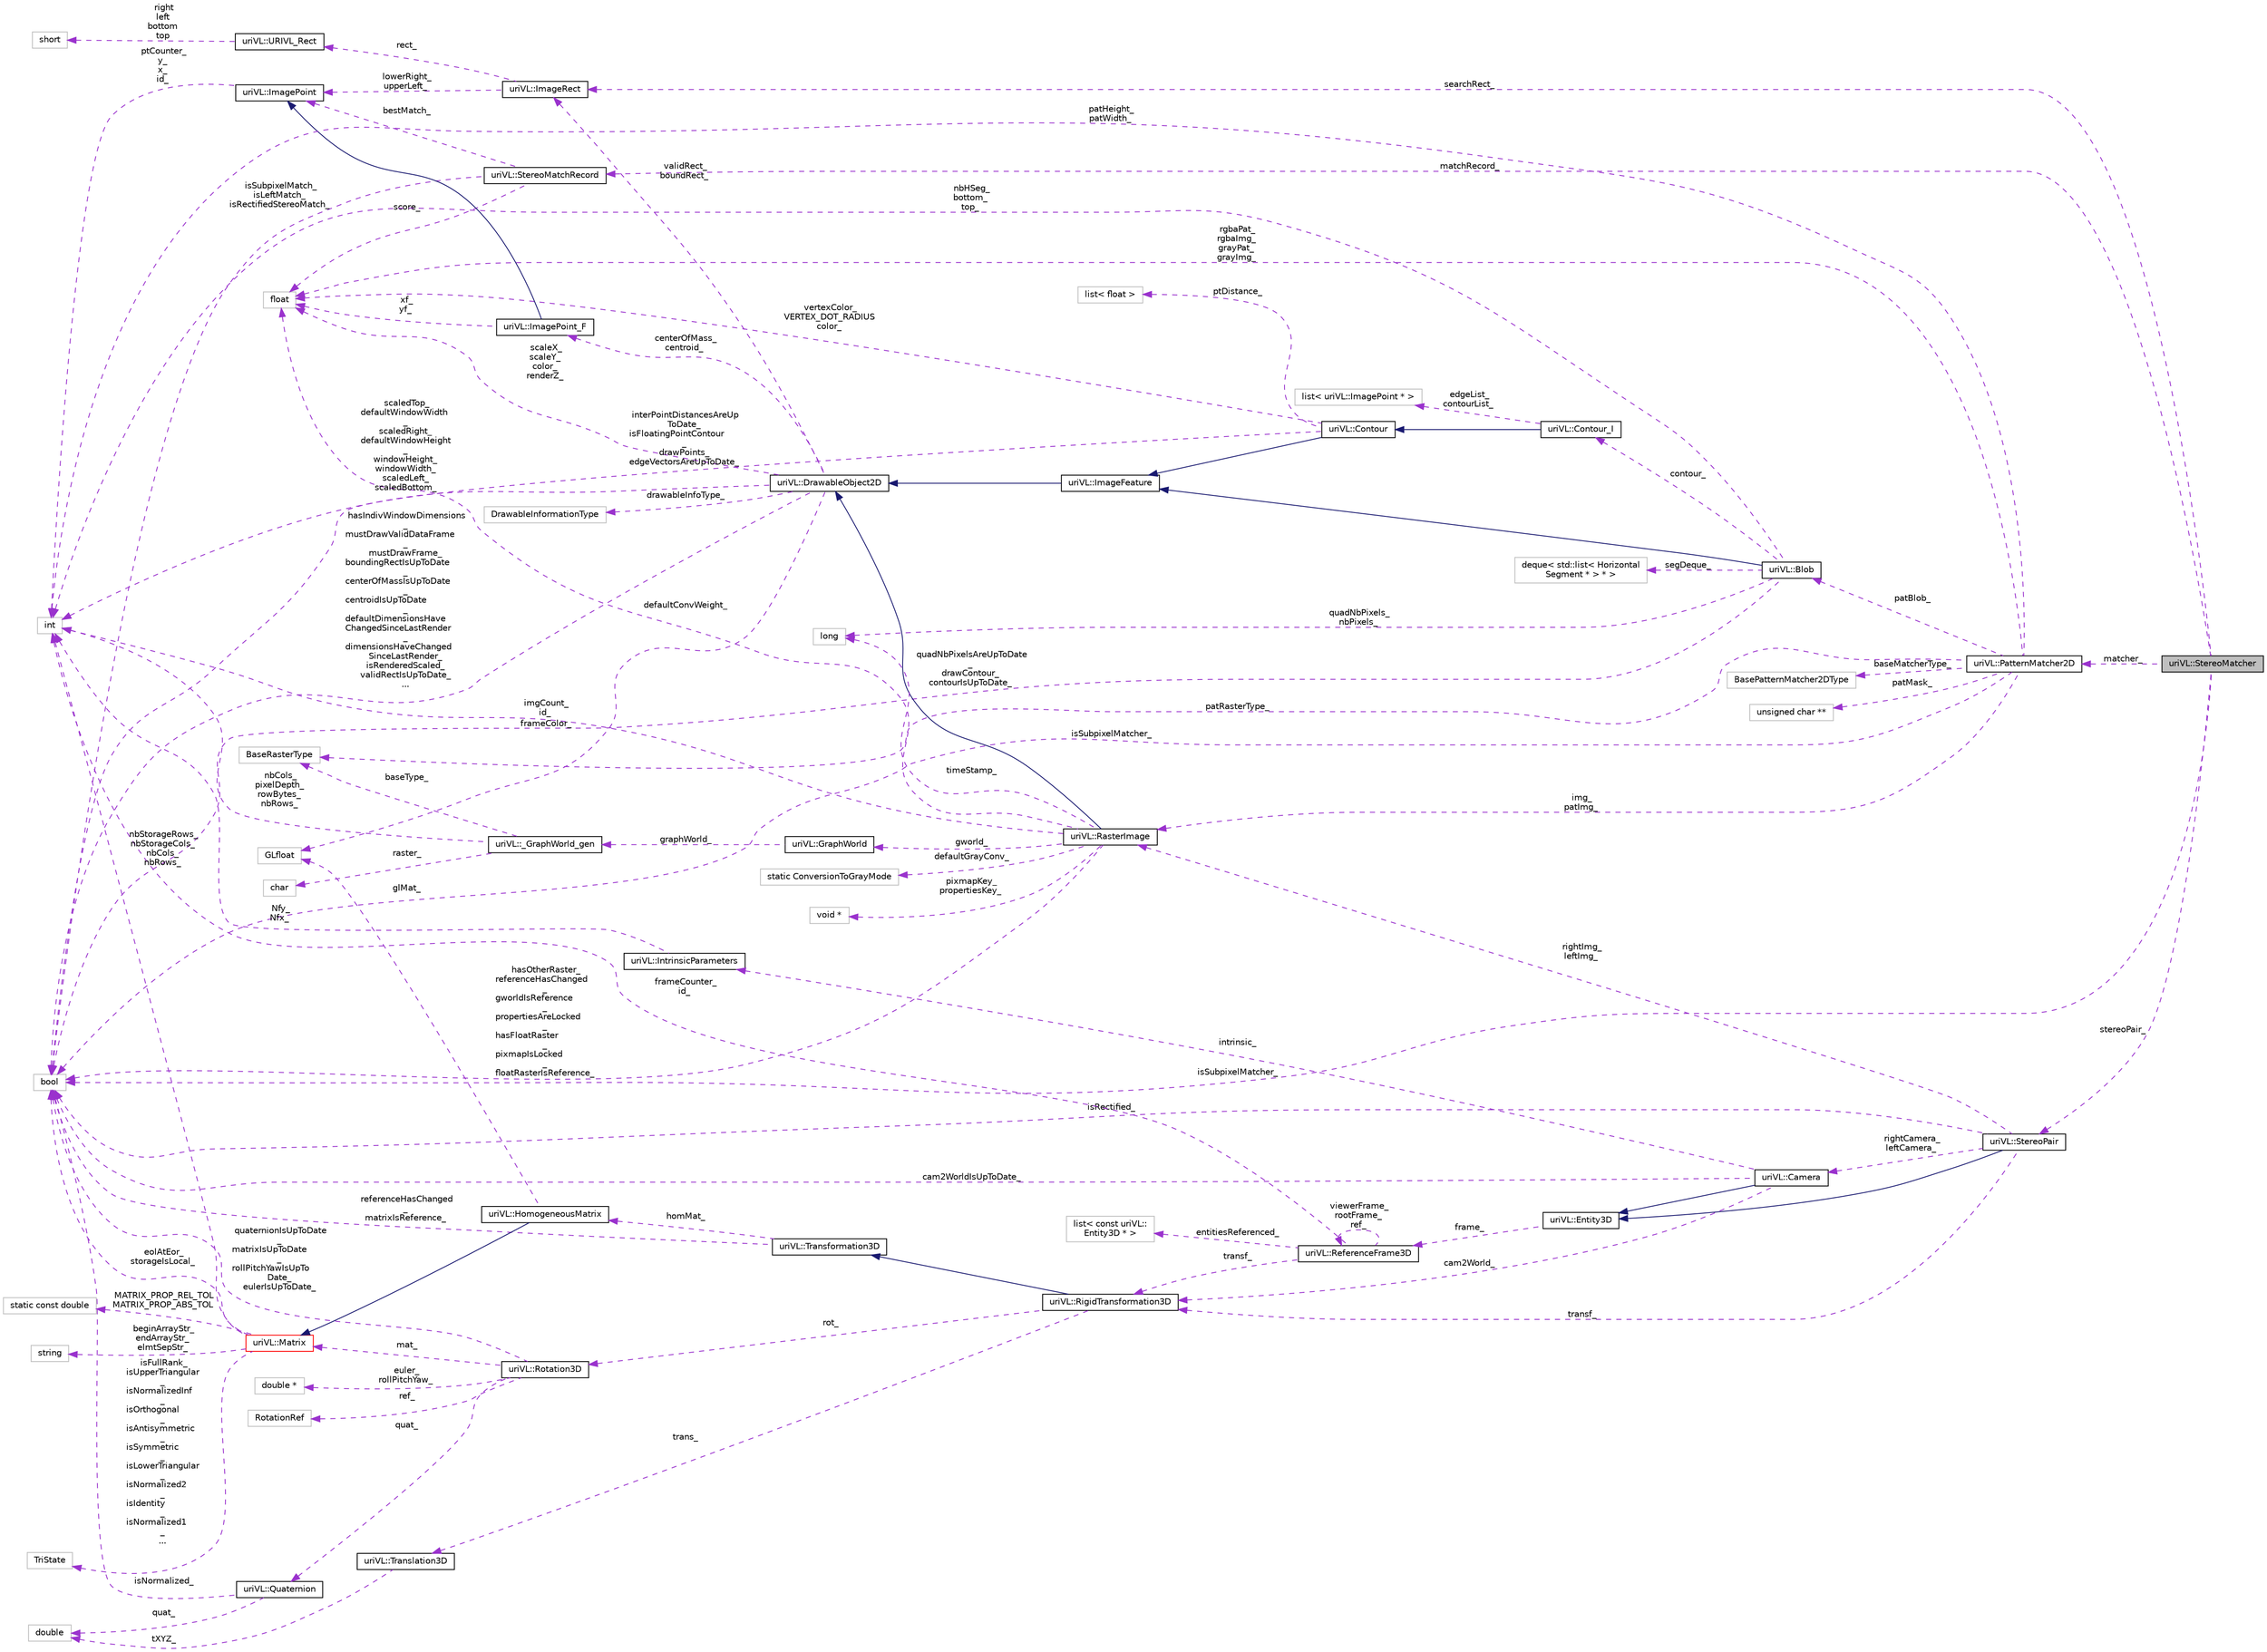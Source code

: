 digraph "uriVL::StereoMatcher"
{
  edge [fontname="Helvetica",fontsize="10",labelfontname="Helvetica",labelfontsize="10"];
  node [fontname="Helvetica",fontsize="10",shape=record];
  rankdir="LR";
  Node1 [label="uriVL::StereoMatcher",height=0.2,width=0.4,color="black", fillcolor="grey75", style="filled", fontcolor="black"];
  Node2 -> Node1 [dir="back",color="darkorchid3",fontsize="10",style="dashed",label=" matchRecord_" ,fontname="Helvetica"];
  Node2 [label="uriVL::StereoMatchRecord",height=0.2,width=0.4,color="black", fillcolor="white", style="filled",URL="$classuriVL_1_1StereoMatchRecord.html",tooltip="A StereoMatchRecord stores a matching point and matching score resulting from a call to a stereo matc..."];
  Node3 -> Node2 [dir="back",color="darkorchid3",fontsize="10",style="dashed",label=" score_" ,fontname="Helvetica"];
  Node3 [label="float",height=0.2,width=0.4,color="grey75", fillcolor="white", style="filled"];
  Node4 -> Node2 [dir="back",color="darkorchid3",fontsize="10",style="dashed",label=" isSubpixelMatch_\nisLeftMatch_\nisRectifiedStereoMatch_" ,fontname="Helvetica"];
  Node4 [label="bool",height=0.2,width=0.4,color="grey75", fillcolor="white", style="filled"];
  Node5 -> Node2 [dir="back",color="darkorchid3",fontsize="10",style="dashed",label=" bestMatch_" ,fontname="Helvetica"];
  Node5 [label="uriVL::ImagePoint",height=0.2,width=0.4,color="black", fillcolor="white", style="filled",URL="$classuriVL_1_1ImagePoint.html",tooltip="Implements the ImagePoint class. "];
  Node6 -> Node5 [dir="back",color="darkorchid3",fontsize="10",style="dashed",label=" ptCounter_\ny_\nx_\nid_" ,fontname="Helvetica"];
  Node6 [label="int",height=0.2,width=0.4,color="grey75", fillcolor="white", style="filled"];
  Node7 -> Node1 [dir="back",color="darkorchid3",fontsize="10",style="dashed",label=" searchRect_" ,fontname="Helvetica"];
  Node7 [label="uriVL::ImageRect",height=0.2,width=0.4,color="black", fillcolor="white", style="filled",URL="$classuriVL_1_1ImageRect.html",tooltip="Implements the ImageRect class. "];
  Node8 -> Node7 [dir="back",color="darkorchid3",fontsize="10",style="dashed",label=" rect_" ,fontname="Helvetica"];
  Node8 [label="uriVL::URIVL_Rect",height=0.2,width=0.4,color="black", fillcolor="white", style="filled",URL="$structuriVL_1_1URIVL__Rect.html",tooltip="For platforms not supported by Quicktime, we need to define Rect. "];
  Node9 -> Node8 [dir="back",color="darkorchid3",fontsize="10",style="dashed",label=" right\nleft\nbottom\ntop" ,fontname="Helvetica"];
  Node9 [label="short",height=0.2,width=0.4,color="grey75", fillcolor="white", style="filled"];
  Node5 -> Node7 [dir="back",color="darkorchid3",fontsize="10",style="dashed",label=" lowerRight_\nupperLeft_" ,fontname="Helvetica"];
  Node10 -> Node1 [dir="back",color="darkorchid3",fontsize="10",style="dashed",label=" matcher_" ,fontname="Helvetica"];
  Node10 [label="uriVL::PatternMatcher2D",height=0.2,width=0.4,color="black", fillcolor="white", style="filled",URL="$classuriVL_1_1PatternMatcher2D.html",tooltip="Parent class for all 2D pattern matchers. "];
  Node11 -> Node10 [dir="back",color="darkorchid3",fontsize="10",style="dashed",label=" baseMatcherType_" ,fontname="Helvetica"];
  Node11 [label="BasePatternMatcher2DType",height=0.2,width=0.4,color="grey75", fillcolor="white", style="filled"];
  Node12 -> Node10 [dir="back",color="darkorchid3",fontsize="10",style="dashed",label=" patMask_" ,fontname="Helvetica"];
  Node12 [label="unsigned char **",height=0.2,width=0.4,color="grey75", fillcolor="white", style="filled"];
  Node3 -> Node10 [dir="back",color="darkorchid3",fontsize="10",style="dashed",label=" rgbaPat_\nrgbaImg_\ngrayPat_\ngrayImg_" ,fontname="Helvetica"];
  Node13 -> Node10 [dir="back",color="darkorchid3",fontsize="10",style="dashed",label=" patBlob_" ,fontname="Helvetica"];
  Node13 [label="uriVL::Blob",height=0.2,width=0.4,color="black", fillcolor="white", style="filled",URL="$classuriVL_1_1Blob.html",tooltip="XPair is used in fillHoles(), indicating each covered segment upstairs/downstairs for each line of Ho..."];
  Node14 -> Node13 [dir="back",color="midnightblue",fontsize="10",style="solid",fontname="Helvetica"];
  Node14 [label="uriVL::ImageFeature",height=0.2,width=0.4,color="black", fillcolor="white", style="filled",URL="$classuriVL_1_1ImageFeature.html",tooltip="Abstract base class of Blob, Segment, Corner... "];
  Node15 -> Node14 [dir="back",color="midnightblue",fontsize="10",style="solid",fontname="Helvetica"];
  Node15 [label="uriVL::DrawableObject2D",height=0.2,width=0.4,color="black", fillcolor="white", style="filled",URL="$classuriVL_1_1DrawableObject2D.html",tooltip="Virtual base DrawableObject2D class. "];
  Node16 -> Node15 [dir="back",color="darkorchid3",fontsize="10",style="dashed",label=" frameColor_" ,fontname="Helvetica"];
  Node16 [label="GLfloat",height=0.2,width=0.4,color="grey75", fillcolor="white", style="filled"];
  Node7 -> Node15 [dir="back",color="darkorchid3",fontsize="10",style="dashed",label=" validRect_\nboundRect_" ,fontname="Helvetica"];
  Node17 -> Node15 [dir="back",color="darkorchid3",fontsize="10",style="dashed",label=" centerOfMass_\ncentroid_" ,fontname="Helvetica"];
  Node17 [label="uriVL::ImagePoint_F",height=0.2,width=0.4,color="black", fillcolor="white", style="filled",URL="$classuriVL_1_1ImagePoint__F.html",tooltip="Implements the ImagePoint_F class. "];
  Node5 -> Node17 [dir="back",color="midnightblue",fontsize="10",style="solid",fontname="Helvetica"];
  Node3 -> Node17 [dir="back",color="darkorchid3",fontsize="10",style="dashed",label=" xf_\nyf_" ,fontname="Helvetica"];
  Node3 -> Node15 [dir="back",color="darkorchid3",fontsize="10",style="dashed",label=" scaleX_\nscaleY_\ncolor_\nrenderZ_" ,fontname="Helvetica"];
  Node6 -> Node15 [dir="back",color="darkorchid3",fontsize="10",style="dashed",label=" scaledTop_\ndefaultWindowWidth\l_\nscaledRight_\ndefaultWindowHeight\l_\nwindowHeight_\nwindowWidth_\nscaledLeft_\nscaledBottom_" ,fontname="Helvetica"];
  Node4 -> Node15 [dir="back",color="darkorchid3",fontsize="10",style="dashed",label=" hasIndivWindowDimensions\l_\nmustDrawValidDataFrame\l_\nmustDrawFrame_\nboundingRectIsUpToDate\l_\ncenterOfMassIsUpToDate\l_\ncentroidIsUpToDate\l_\ndefaultDimensionsHave\lChangedSinceLastRender\l_\ndimensionsHaveChanged\lSinceLastRender_\nisRenderedScaled_\nvalidRectIsUpToDate_\n..." ,fontname="Helvetica"];
  Node18 -> Node15 [dir="back",color="darkorchid3",fontsize="10",style="dashed",label=" drawableInfoType_" ,fontname="Helvetica"];
  Node18 [label="DrawableInformationType",height=0.2,width=0.4,color="grey75", fillcolor="white", style="filled"];
  Node19 -> Node13 [dir="back",color="darkorchid3",fontsize="10",style="dashed",label=" segDeque_" ,fontname="Helvetica"];
  Node19 [label="deque\< std::list\< Horizontal\lSegment * \> * \>",height=0.2,width=0.4,color="grey75", fillcolor="white", style="filled"];
  Node20 -> Node13 [dir="back",color="darkorchid3",fontsize="10",style="dashed",label=" contour_" ,fontname="Helvetica"];
  Node20 [label="uriVL::Contour_I",height=0.2,width=0.4,color="black", fillcolor="white", style="filled",URL="$classuriVL_1_1Contour__I.html",tooltip="A Countour_I is a set of ImagePoint objects (intetger coordinates) which compose a closed curve..."];
  Node21 -> Node20 [dir="back",color="midnightblue",fontsize="10",style="solid",fontname="Helvetica"];
  Node21 [label="uriVL::Contour",height=0.2,width=0.4,color="black", fillcolor="white", style="filled",URL="$classuriVL_1_1Contour.html",tooltip="Set of ImagePoint objects which form a closed curve. "];
  Node14 -> Node21 [dir="back",color="midnightblue",fontsize="10",style="solid",fontname="Helvetica"];
  Node3 -> Node21 [dir="back",color="darkorchid3",fontsize="10",style="dashed",label=" vertexColor_\nVERTEX_DOT_RADIUS\ncolor_" ,fontname="Helvetica"];
  Node4 -> Node21 [dir="back",color="darkorchid3",fontsize="10",style="dashed",label=" interPointDistancesAreUp\lToDate_\nisFloatingPointContour\l_\ndrawPoints_\nedgeVectorsAreUpToDate_" ,fontname="Helvetica"];
  Node22 -> Node21 [dir="back",color="darkorchid3",fontsize="10",style="dashed",label=" ptDistance_" ,fontname="Helvetica"];
  Node22 [label="list\< float \>",height=0.2,width=0.4,color="grey75", fillcolor="white", style="filled"];
  Node23 -> Node20 [dir="back",color="darkorchid3",fontsize="10",style="dashed",label=" edgeList_\ncontourList_" ,fontname="Helvetica"];
  Node23 [label="list\< uriVL::ImagePoint * \>",height=0.2,width=0.4,color="grey75", fillcolor="white", style="filled"];
  Node6 -> Node13 [dir="back",color="darkorchid3",fontsize="10",style="dashed",label=" nbHSeg_\nbottom_\ntop_" ,fontname="Helvetica"];
  Node4 -> Node13 [dir="back",color="darkorchid3",fontsize="10",style="dashed",label=" quadNbPixelsAreUpToDate\l_\ndrawContour_\ncontourIsUpToDate_" ,fontname="Helvetica"];
  Node24 -> Node13 [dir="back",color="darkorchid3",fontsize="10",style="dashed",label=" quadNbPixels_\nnbPixels_" ,fontname="Helvetica"];
  Node24 [label="long",height=0.2,width=0.4,color="grey75", fillcolor="white", style="filled"];
  Node25 -> Node10 [dir="back",color="darkorchid3",fontsize="10",style="dashed",label=" patRasterType_" ,fontname="Helvetica"];
  Node25 [label="BaseRasterType",height=0.2,width=0.4,color="grey75", fillcolor="white", style="filled"];
  Node6 -> Node10 [dir="back",color="darkorchid3",fontsize="10",style="dashed",label=" patHeight_\npatWidth_" ,fontname="Helvetica"];
  Node4 -> Node10 [dir="back",color="darkorchid3",fontsize="10",style="dashed",label=" isSubpixelMatcher_" ,fontname="Helvetica"];
  Node26 -> Node10 [dir="back",color="darkorchid3",fontsize="10",style="dashed",label=" img_\npatImg_" ,fontname="Helvetica"];
  Node26 [label="uriVL::RasterImage",height=0.2,width=0.4,color="black", fillcolor="white", style="filled",URL="$classuriVL_1_1RasterImage.html",tooltip="Virtual base image class. "];
  Node15 -> Node26 [dir="back",color="midnightblue",fontsize="10",style="solid",fontname="Helvetica"];
  Node27 -> Node26 [dir="back",color="darkorchid3",fontsize="10",style="dashed",label=" gworld_" ,fontname="Helvetica"];
  Node27 [label="uriVL::GraphWorld",height=0.2,width=0.4,color="black", fillcolor="white", style="filled",URL="$classuriVL_1_1GraphWorld.html",tooltip="Implements the GraphWorld class. "];
  Node28 -> Node27 [dir="back",color="darkorchid3",fontsize="10",style="dashed",label=" graphWorld_" ,fontname="Helvetica"];
  Node28 [label="uriVL::_GraphWorld_gen",height=0.2,width=0.4,color="black", fillcolor="white", style="filled",URL="$classuriVL_1_1__GraphWorld__gen.html",tooltip="Implements the _GraphWorld_gen class. "];
  Node29 -> Node28 [dir="back",color="darkorchid3",fontsize="10",style="dashed",label=" raster_" ,fontname="Helvetica"];
  Node29 [label="char",height=0.2,width=0.4,color="grey75", fillcolor="white", style="filled"];
  Node25 -> Node28 [dir="back",color="darkorchid3",fontsize="10",style="dashed",label=" baseType_" ,fontname="Helvetica"];
  Node6 -> Node28 [dir="back",color="darkorchid3",fontsize="10",style="dashed",label=" nbCols_\npixelDepth_\nrowBytes_\nnbRows_" ,fontname="Helvetica"];
  Node3 -> Node26 [dir="back",color="darkorchid3",fontsize="10",style="dashed",label=" defaultConvWeight_" ,fontname="Helvetica"];
  Node6 -> Node26 [dir="back",color="darkorchid3",fontsize="10",style="dashed",label=" imgCount_\nid_" ,fontname="Helvetica"];
  Node4 -> Node26 [dir="back",color="darkorchid3",fontsize="10",style="dashed",label=" hasOtherRaster_\nreferenceHasChanged\l_\ngworldIsReference\l_\npropertiesAreLocked\l_\nhasFloatRaster\l_\npixmapIsLocked\l_\nfloatRasterIsReference_" ,fontname="Helvetica"];
  Node30 -> Node26 [dir="back",color="darkorchid3",fontsize="10",style="dashed",label=" defaultGrayConv_" ,fontname="Helvetica"];
  Node30 [label="static ConversionToGrayMode",height=0.2,width=0.4,color="grey75", fillcolor="white", style="filled"];
  Node24 -> Node26 [dir="back",color="darkorchid3",fontsize="10",style="dashed",label=" timeStamp_" ,fontname="Helvetica"];
  Node31 -> Node26 [dir="back",color="darkorchid3",fontsize="10",style="dashed",label=" pixmapKey_\npropertiesKey_" ,fontname="Helvetica"];
  Node31 [label="void *",height=0.2,width=0.4,color="grey75", fillcolor="white", style="filled"];
  Node32 -> Node1 [dir="back",color="darkorchid3",fontsize="10",style="dashed",label=" stereoPair_" ,fontname="Helvetica"];
  Node32 [label="uriVL::StereoPair",height=0.2,width=0.4,color="black", fillcolor="white", style="filled",URL="$classuriVL_1_1StereoPair.html",tooltip="Future versions of this class will/should include information about the cameras corresponding to each..."];
  Node33 -> Node32 [dir="back",color="midnightblue",fontsize="10",style="solid",fontname="Helvetica"];
  Node33 [label="uriVL::Entity3D",height=0.2,width=0.4,color="black", fillcolor="white", style="filled",URL="$classuriVL_1_1Entity3D.html",tooltip="The base virtual Entity3D class. "];
  Node34 -> Node33 [dir="back",color="darkorchid3",fontsize="10",style="dashed",label=" frame_" ,fontname="Helvetica"];
  Node34 [label="uriVL::ReferenceFrame3D",height=0.2,width=0.4,color="black", fillcolor="white", style="filled",URL="$classuriVL_1_1ReferenceFrame3D.html",tooltip="A ReferenceFrame3D is the object relative to which any Entity3D is defined. "];
  Node35 -> Node34 [dir="back",color="darkorchid3",fontsize="10",style="dashed",label=" entitiesReferenced_" ,fontname="Helvetica"];
  Node35 [label="list\< const uriVL::\lEntity3D * \>",height=0.2,width=0.4,color="grey75", fillcolor="white", style="filled"];
  Node6 -> Node34 [dir="back",color="darkorchid3",fontsize="10",style="dashed",label=" frameCounter_\nid_" ,fontname="Helvetica"];
  Node34 -> Node34 [dir="back",color="darkorchid3",fontsize="10",style="dashed",label=" viewerFrame_\nrootFrame_\nref_" ,fontname="Helvetica"];
  Node36 -> Node34 [dir="back",color="darkorchid3",fontsize="10",style="dashed",label=" transf_" ,fontname="Helvetica"];
  Node36 [label="uriVL::RigidTransformation3D",height=0.2,width=0.4,color="black", fillcolor="white", style="filled",URL="$classuriVL_1_1RigidTransformation3D.html",tooltip="A RigidTransformation is a transformation between reference frames that preserves angles and lengths..."];
  Node37 -> Node36 [dir="back",color="midnightblue",fontsize="10",style="solid",fontname="Helvetica"];
  Node37 [label="uriVL::Transformation3D",height=0.2,width=0.4,color="black", fillcolor="white", style="filled",URL="$classuriVL_1_1Transformation3D.html",tooltip="Virtual base class for all 3D transformation that can be represented by a 4 by 4 homogenous matrix..."];
  Node38 -> Node37 [dir="back",color="darkorchid3",fontsize="10",style="dashed",label=" homMat_" ,fontname="Helvetica"];
  Node38 [label="uriVL::HomogeneousMatrix",height=0.2,width=0.4,color="black", fillcolor="white", style="filled",URL="$classuriVL_1_1HomogeneousMatrix.html",tooltip="Implements 4x4 homogeneous matrices used to represent 3D transformations. "];
  Node39 -> Node38 [dir="back",color="midnightblue",fontsize="10",style="solid",fontname="Helvetica"];
  Node39 [label="uriVL::Matrix",height=0.2,width=0.4,color="red", fillcolor="white", style="filled",URL="$classuriVL_1_1Matrix.html",tooltip="Implements the Matrix class of Linear Algebra matrices. "];
  Node6 -> Node39 [dir="back",color="darkorchid3",fontsize="10",style="dashed",label=" nbStorageRows_\nnbStorageCols_\nnbCols_\nnbRows_" ,fontname="Helvetica"];
  Node40 -> Node39 [dir="back",color="darkorchid3",fontsize="10",style="dashed",label=" beginArrayStr_\nendArrayStr_\nelmtSepStr_" ,fontname="Helvetica"];
  Node40 [label="string",height=0.2,width=0.4,color="grey75", fillcolor="white", style="filled"];
  Node4 -> Node39 [dir="back",color="darkorchid3",fontsize="10",style="dashed",label=" eolAtEor_\nstorageIsLocal_" ,fontname="Helvetica"];
  Node41 -> Node39 [dir="back",color="darkorchid3",fontsize="10",style="dashed",label=" isFullRank_\nisUpperTriangular\l_\nisNormalizedInf\l_\nisOrthogonal\l_\nisAntisymmetric\l_\nisSymmetric\l_\nisLowerTriangular\l_\nisNormalized2\l_\nisIdentity\l_\nisNormalized1\l_\n..." ,fontname="Helvetica"];
  Node41 [label="TriState",height=0.2,width=0.4,color="grey75", fillcolor="white", style="filled"];
  Node42 -> Node39 [dir="back",color="darkorchid3",fontsize="10",style="dashed",label=" MATRIX_PROP_REL_TOL\nMATRIX_PROP_ABS_TOL" ,fontname="Helvetica"];
  Node42 [label="static const double",height=0.2,width=0.4,color="grey75", fillcolor="white", style="filled"];
  Node16 -> Node38 [dir="back",color="darkorchid3",fontsize="10",style="dashed",label=" glMat_" ,fontname="Helvetica"];
  Node4 -> Node37 [dir="back",color="darkorchid3",fontsize="10",style="dashed",label=" referenceHasChanged\l_\nmatrixIsReference_" ,fontname="Helvetica"];
  Node43 -> Node36 [dir="back",color="darkorchid3",fontsize="10",style="dashed",label=" rot_" ,fontname="Helvetica"];
  Node43 [label="uriVL::Rotation3D",height=0.2,width=0.4,color="black", fillcolor="white", style="filled",URL="$classuriVL_1_1Rotation3D.html",tooltip="A Rotation3D is a component of any RigidTransformation3D. "];
  Node39 -> Node43 [dir="back",color="darkorchid3",fontsize="10",style="dashed",label=" mat_" ,fontname="Helvetica"];
  Node44 -> Node43 [dir="back",color="darkorchid3",fontsize="10",style="dashed",label=" euler_\nrollPitchYaw_" ,fontname="Helvetica"];
  Node44 [label="double *",height=0.2,width=0.4,color="grey75", fillcolor="white", style="filled"];
  Node45 -> Node43 [dir="back",color="darkorchid3",fontsize="10",style="dashed",label=" ref_" ,fontname="Helvetica"];
  Node45 [label="RotationRef",height=0.2,width=0.4,color="grey75", fillcolor="white", style="filled"];
  Node46 -> Node43 [dir="back",color="darkorchid3",fontsize="10",style="dashed",label=" quat_" ,fontname="Helvetica"];
  Node46 [label="uriVL::Quaternion",height=0.2,width=0.4,color="black", fillcolor="white", style="filled",URL="$classuriVL_1_1Quaternion.html",tooltip="Quaternion Class. "];
  Node47 -> Node46 [dir="back",color="darkorchid3",fontsize="10",style="dashed",label=" quat_" ,fontname="Helvetica"];
  Node47 [label="double",height=0.2,width=0.4,color="grey75", fillcolor="white", style="filled"];
  Node4 -> Node46 [dir="back",color="darkorchid3",fontsize="10",style="dashed",label=" isNormalized_" ,fontname="Helvetica"];
  Node4 -> Node43 [dir="back",color="darkorchid3",fontsize="10",style="dashed",label=" quaternionIsUpToDate\l_\nmatrixIsUpToDate\l_\nrollPitchYawIsUpTo\lDate_\neulerIsUpToDate_" ,fontname="Helvetica"];
  Node48 -> Node36 [dir="back",color="darkorchid3",fontsize="10",style="dashed",label=" trans_" ,fontname="Helvetica"];
  Node48 [label="uriVL::Translation3D",height=0.2,width=0.4,color="black", fillcolor="white", style="filled",URL="$classuriVL_1_1Translation3D.html",tooltip="A Translation object is always stored as an array of three double numbers for the X..."];
  Node47 -> Node48 [dir="back",color="darkorchid3",fontsize="10",style="dashed",label=" tXYZ_" ,fontname="Helvetica"];
  Node49 -> Node32 [dir="back",color="darkorchid3",fontsize="10",style="dashed",label=" rightCamera_\nleftCamera_" ,fontname="Helvetica"];
  Node49 [label="uriVL::Camera",height=0.2,width=0.4,color="black", fillcolor="white", style="filled",URL="$classuriVL_1_1Camera.html",tooltip="The base virtual Camera class. "];
  Node33 -> Node49 [dir="back",color="midnightblue",fontsize="10",style="solid",fontname="Helvetica"];
  Node50 -> Node49 [dir="back",color="darkorchid3",fontsize="10",style="dashed",label=" intrinsic_" ,fontname="Helvetica"];
  Node50 [label="uriVL::IntrinsicParameters",height=0.2,width=0.4,color="black", fillcolor="white", style="filled",URL="$classuriVL_1_1IntrinsicParameters.html",tooltip="Parent class for all descriptors of a camera&#39;s intrinsic parameters. "];
  Node6 -> Node50 [dir="back",color="darkorchid3",fontsize="10",style="dashed",label=" Nfy_\nNfx_" ,fontname="Helvetica"];
  Node4 -> Node49 [dir="back",color="darkorchid3",fontsize="10",style="dashed",label=" cam2WorldIsUpToDate_" ,fontname="Helvetica"];
  Node36 -> Node49 [dir="back",color="darkorchid3",fontsize="10",style="dashed",label=" cam2World_" ,fontname="Helvetica"];
  Node4 -> Node32 [dir="back",color="darkorchid3",fontsize="10",style="dashed",label=" isRectified_" ,fontname="Helvetica"];
  Node36 -> Node32 [dir="back",color="darkorchid3",fontsize="10",style="dashed",label=" transf_" ,fontname="Helvetica"];
  Node26 -> Node32 [dir="back",color="darkorchid3",fontsize="10",style="dashed",label=" rightImg_\nleftImg_" ,fontname="Helvetica"];
  Node4 -> Node1 [dir="back",color="darkorchid3",fontsize="10",style="dashed",label=" isSubpixelMatcher_" ,fontname="Helvetica"];
}

